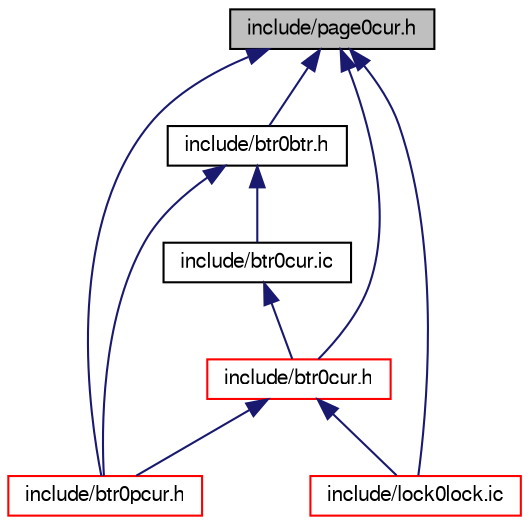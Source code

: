 digraph "include/page0cur.h"
{
  bgcolor="transparent";
  edge [fontname="FreeSans",fontsize="10",labelfontname="FreeSans",labelfontsize="10"];
  node [fontname="FreeSans",fontsize="10",shape=record];
  Node1 [label="include/page0cur.h",height=0.2,width=0.4,color="black", fillcolor="grey75", style="filled" fontcolor="black"];
  Node1 -> Node2 [dir="back",color="midnightblue",fontsize="10",style="solid",fontname="FreeSans"];
  Node2 [label="include/btr0btr.h",height=0.2,width=0.4,color="black",URL="$btr0btr_8h.html"];
  Node2 -> Node3 [dir="back",color="midnightblue",fontsize="10",style="solid",fontname="FreeSans"];
  Node3 [label="include/btr0cur.ic",height=0.2,width=0.4,color="black",URL="$btr0cur_8ic.html"];
  Node3 -> Node4 [dir="back",color="midnightblue",fontsize="10",style="solid",fontname="FreeSans"];
  Node4 [label="include/btr0cur.h",height=0.2,width=0.4,color="red",URL="$btr0cur_8h.html"];
  Node4 -> Node5 [dir="back",color="midnightblue",fontsize="10",style="solid",fontname="FreeSans"];
  Node5 [label="include/btr0pcur.h",height=0.2,width=0.4,color="red",URL="$btr0pcur_8h.html"];
  Node4 -> Node6 [dir="back",color="midnightblue",fontsize="10",style="solid",fontname="FreeSans"];
  Node6 [label="include/lock0lock.ic",height=0.2,width=0.4,color="red",URL="$lock0lock_8ic.html"];
  Node2 -> Node5 [dir="back",color="midnightblue",fontsize="10",style="solid",fontname="FreeSans"];
  Node1 -> Node4 [dir="back",color="midnightblue",fontsize="10",style="solid",fontname="FreeSans"];
  Node1 -> Node5 [dir="back",color="midnightblue",fontsize="10",style="solid",fontname="FreeSans"];
  Node1 -> Node6 [dir="back",color="midnightblue",fontsize="10",style="solid",fontname="FreeSans"];
}
